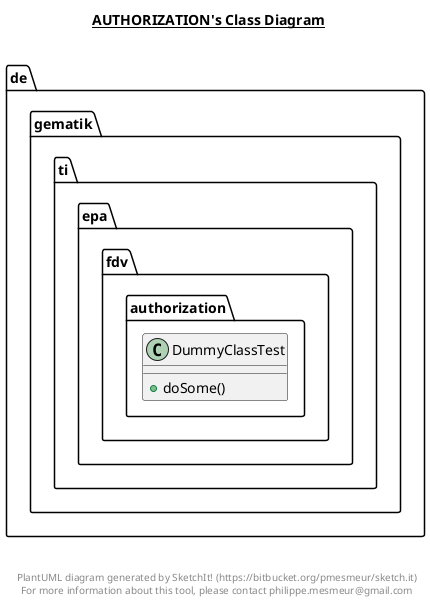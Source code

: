 @startuml

title __AUTHORIZATION's Class Diagram__\n

  namespace de.gematik.ti.epa.fdv.authorization {
    class de.gematik.ti.epa.fdv.authorization.DummyClassTest {
        + doSome()
    }
  }
  



right footer


PlantUML diagram generated by SketchIt! (https://bitbucket.org/pmesmeur/sketch.it)
For more information about this tool, please contact philippe.mesmeur@gmail.com
endfooter

@enduml
